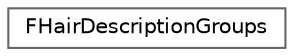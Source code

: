 digraph "Graphical Class Hierarchy"
{
 // INTERACTIVE_SVG=YES
 // LATEX_PDF_SIZE
  bgcolor="transparent";
  edge [fontname=Helvetica,fontsize=10,labelfontname=Helvetica,labelfontsize=10];
  node [fontname=Helvetica,fontsize=10,shape=box,height=0.2,width=0.4];
  rankdir="LR";
  Node0 [id="Node000000",label="FHairDescriptionGroups",height=0.2,width=0.4,color="grey40", fillcolor="white", style="filled",URL="$d3/d6f/structFHairDescriptionGroups.html",tooltip=" "];
}
